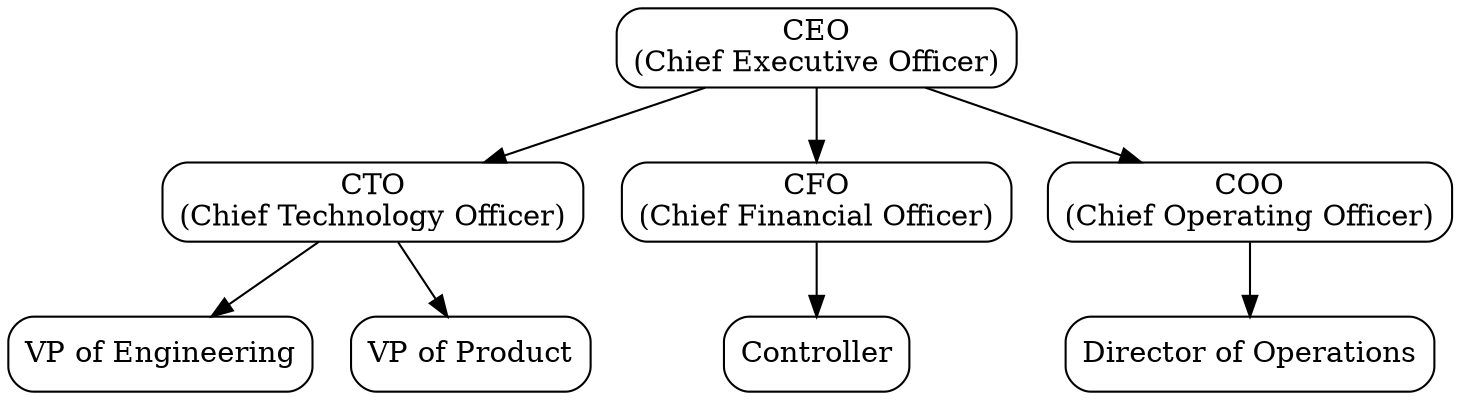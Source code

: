 digraph orgchart {
    rankdir=TB;
    node [shape=box, style="rounded"];

    CEO [label="CEO\n(Chief Executive Officer)"];
    CTO [label="CTO\n(Chief Technology Officer)"];
    CFO [label="CFO\n(Chief Financial Officer)"];
    COO [label="COO\n(Chief Operating Officer)"];

    VP_Eng [label="VP of Engineering"];
    VP_Product [label="VP of Product"];
    Controller [label="Controller"];
    Dir_Ops [label="Director of Operations"];

    CEO -> {CTO, CFO, COO};
    CTO -> {VP_Eng, VP_Product};
    CFO -> Controller;
    COO -> Dir_Ops;
}